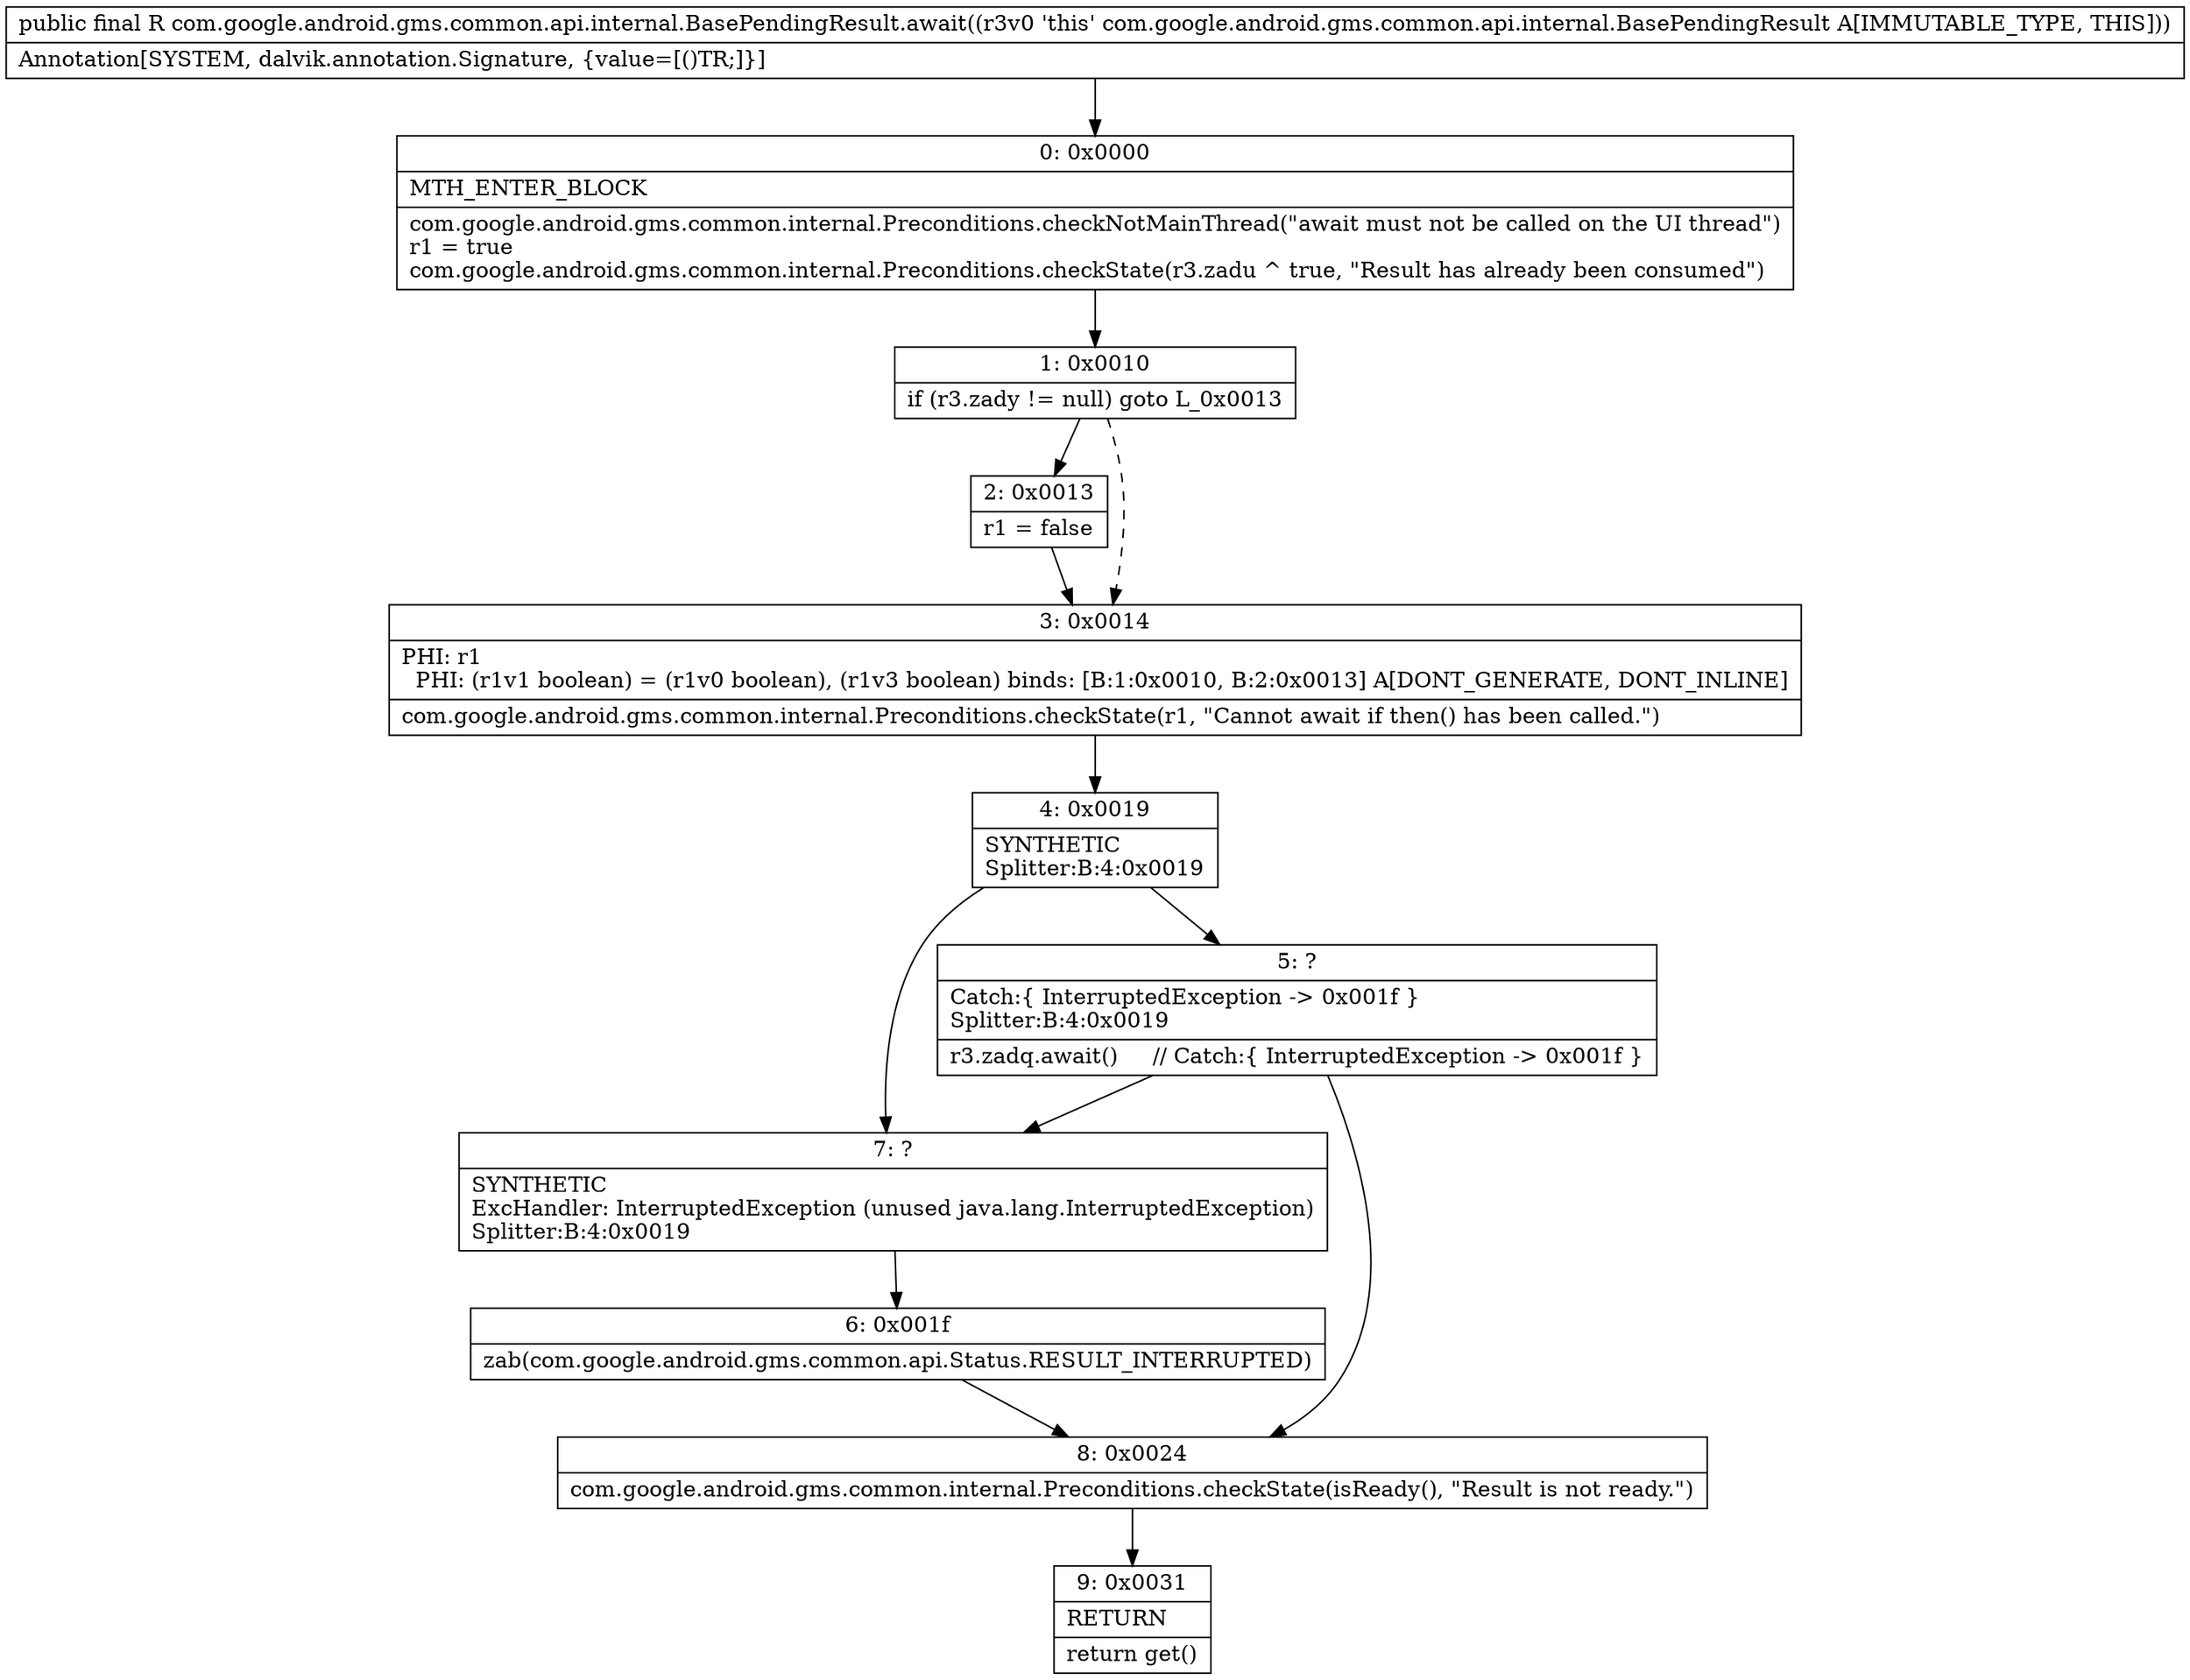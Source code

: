 digraph "CFG forcom.google.android.gms.common.api.internal.BasePendingResult.await()Lcom\/google\/android\/gms\/common\/api\/Result;" {
Node_0 [shape=record,label="{0\:\ 0x0000|MTH_ENTER_BLOCK\l|com.google.android.gms.common.internal.Preconditions.checkNotMainThread(\"await must not be called on the UI thread\")\lr1 = true\lcom.google.android.gms.common.internal.Preconditions.checkState(r3.zadu ^ true, \"Result has already been consumed\")\l}"];
Node_1 [shape=record,label="{1\:\ 0x0010|if (r3.zady != null) goto L_0x0013\l}"];
Node_2 [shape=record,label="{2\:\ 0x0013|r1 = false\l}"];
Node_3 [shape=record,label="{3\:\ 0x0014|PHI: r1 \l  PHI: (r1v1 boolean) = (r1v0 boolean), (r1v3 boolean) binds: [B:1:0x0010, B:2:0x0013] A[DONT_GENERATE, DONT_INLINE]\l|com.google.android.gms.common.internal.Preconditions.checkState(r1, \"Cannot await if then() has been called.\")\l}"];
Node_4 [shape=record,label="{4\:\ 0x0019|SYNTHETIC\lSplitter:B:4:0x0019\l}"];
Node_5 [shape=record,label="{5\:\ ?|Catch:\{ InterruptedException \-\> 0x001f \}\lSplitter:B:4:0x0019\l|r3.zadq.await()     \/\/ Catch:\{ InterruptedException \-\> 0x001f \}\l}"];
Node_6 [shape=record,label="{6\:\ 0x001f|zab(com.google.android.gms.common.api.Status.RESULT_INTERRUPTED)\l}"];
Node_7 [shape=record,label="{7\:\ ?|SYNTHETIC\lExcHandler: InterruptedException (unused java.lang.InterruptedException)\lSplitter:B:4:0x0019\l}"];
Node_8 [shape=record,label="{8\:\ 0x0024|com.google.android.gms.common.internal.Preconditions.checkState(isReady(), \"Result is not ready.\")\l}"];
Node_9 [shape=record,label="{9\:\ 0x0031|RETURN\l|return get()\l}"];
MethodNode[shape=record,label="{public final R com.google.android.gms.common.api.internal.BasePendingResult.await((r3v0 'this' com.google.android.gms.common.api.internal.BasePendingResult A[IMMUTABLE_TYPE, THIS]))  | Annotation[SYSTEM, dalvik.annotation.Signature, \{value=[()TR;]\}]\l}"];
MethodNode -> Node_0;
Node_0 -> Node_1;
Node_1 -> Node_2;
Node_1 -> Node_3[style=dashed];
Node_2 -> Node_3;
Node_3 -> Node_4;
Node_4 -> Node_5;
Node_4 -> Node_7;
Node_5 -> Node_7;
Node_5 -> Node_8;
Node_6 -> Node_8;
Node_7 -> Node_6;
Node_8 -> Node_9;
}

